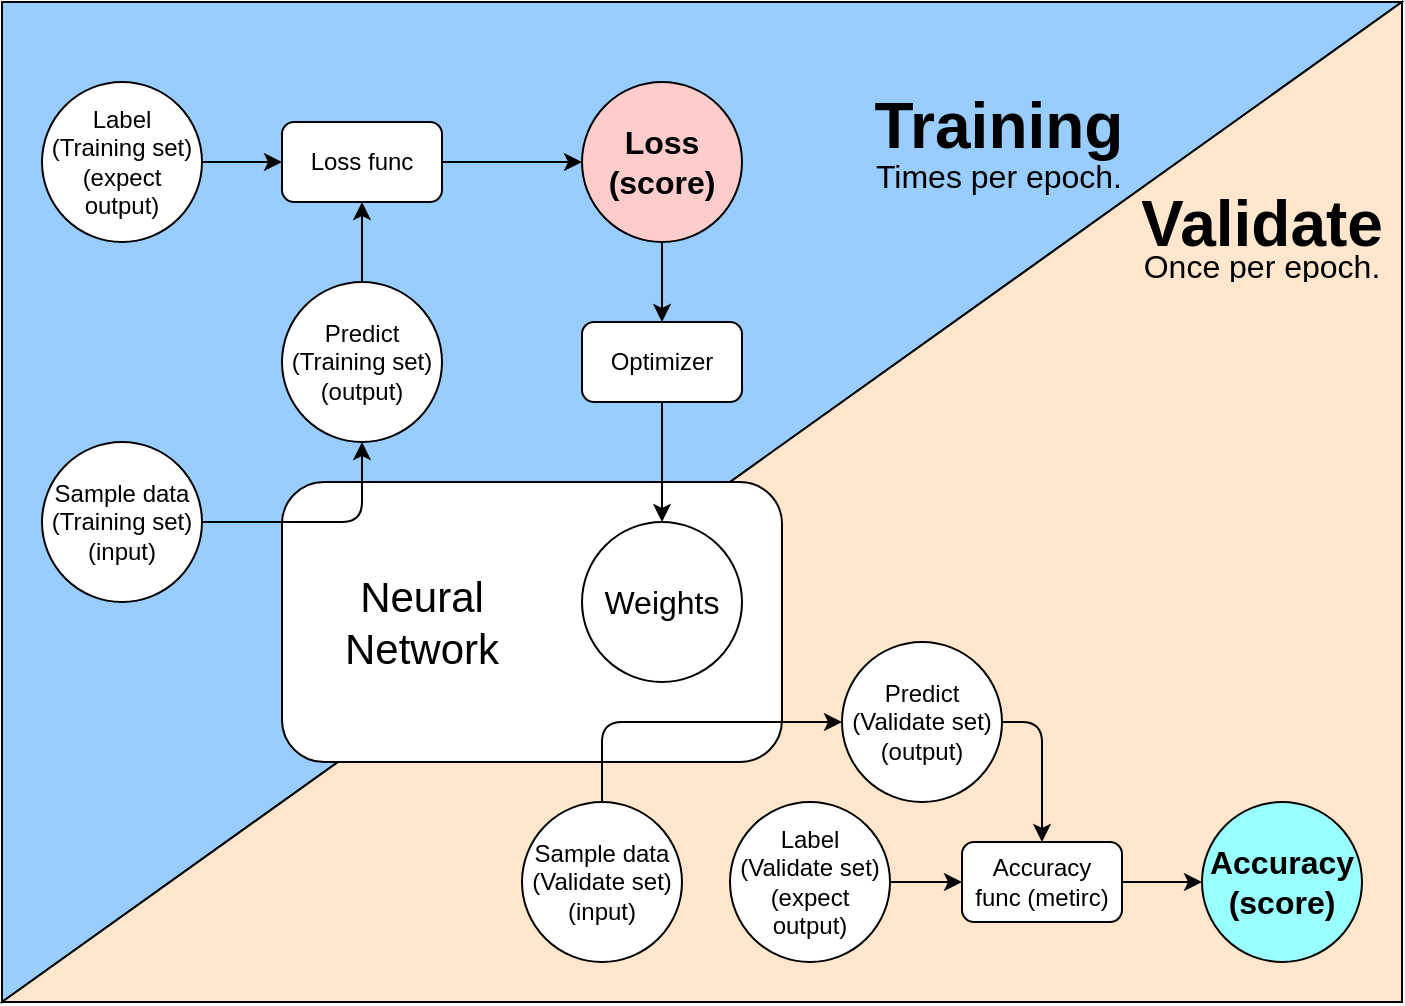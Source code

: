<mxfile version="12.2.4" pages="1"><diagram id="XeNHJYpJTVaFCBRhsZYl" name="Page-1"><mxGraphModel dx="1108" dy="401" grid="1" gridSize="10" guides="1" tooltips="1" connect="1" arrows="1" fold="1" page="1" pageScale="1" pageWidth="1169" pageHeight="827" math="0" shadow="0"><root><mxCell id="0"/><mxCell id="1" parent="0"/><mxCell id="T9JH5PNQMjvt5Tlnyy46-61" value="" style="shape=manualInput;whiteSpace=wrap;html=1;fillColor=#99CCFF;size=500;direction=west;" parent="1" vertex="1"><mxGeometry x="140" y="60" width="700" height="500" as="geometry"/></mxCell><mxCell id="T9JH5PNQMjvt5Tlnyy46-60" value="" style="shape=manualInput;whiteSpace=wrap;html=1;fillColor=#FFE6CC;size=500;" parent="1" vertex="1"><mxGeometry x="140" y="60" width="700" height="500" as="geometry"/></mxCell><mxCell id="T9JH5PNQMjvt5Tlnyy46-29" value="" style="rounded=1;whiteSpace=wrap;html=1;fillColor=#FFFFFF;" parent="1" vertex="1"><mxGeometry x="280" y="300" width="250" height="140" as="geometry"/></mxCell><mxCell id="T9JH5PNQMjvt5Tlnyy46-5" value="Sample data&lt;br&gt;(Training set)&lt;br&gt;(input)" style="ellipse;whiteSpace=wrap;html=1;aspect=fixed;" parent="1" vertex="1"><mxGeometry x="160" y="280" width="80" height="80" as="geometry"/></mxCell><mxCell id="T9JH5PNQMjvt5Tlnyy46-11" style="edgeStyle=none;rounded=0;orthogonalLoop=1;jettySize=auto;html=1;exitX=0.5;exitY=0;exitDx=0;exitDy=0;entryX=0.5;entryY=1;entryDx=0;entryDy=0;" parent="1" source="T9JH5PNQMjvt5Tlnyy46-6" target="T9JH5PNQMjvt5Tlnyy46-47" edge="1"><mxGeometry relative="1" as="geometry"/></mxCell><mxCell id="T9JH5PNQMjvt5Tlnyy46-6" value="Predict&lt;br&gt;(Training set)&lt;br&gt;(output)" style="ellipse;whiteSpace=wrap;html=1;aspect=fixed;" parent="1" vertex="1"><mxGeometry x="280" y="200" width="80" height="80" as="geometry"/></mxCell><mxCell id="T9JH5PNQMjvt5Tlnyy46-10" style="edgeStyle=none;rounded=0;orthogonalLoop=1;jettySize=auto;html=1;exitX=1;exitY=0.5;exitDx=0;exitDy=0;entryX=0;entryY=0.5;entryDx=0;entryDy=0;" parent="1" source="T9JH5PNQMjvt5Tlnyy46-47" target="T9JH5PNQMjvt5Tlnyy46-9" edge="1"><mxGeometry relative="1" as="geometry"/></mxCell><mxCell id="T9JH5PNQMjvt5Tlnyy46-7" value="Label&lt;br&gt;(Training set)&lt;br&gt;(expect output)" style="ellipse;whiteSpace=wrap;html=1;aspect=fixed;" parent="1" vertex="1"><mxGeometry x="160" y="100" width="80" height="80" as="geometry"/></mxCell><mxCell id="T9JH5PNQMjvt5Tlnyy46-9" value="Loss&lt;br style=&quot;font-size: 16px;&quot;&gt;(score)" style="ellipse;whiteSpace=wrap;html=1;aspect=fixed;fontSize=16;fillColor=#FFCCCC;fontStyle=1" parent="1" vertex="1"><mxGeometry x="430" y="100" width="80" height="80" as="geometry"/></mxCell><mxCell id="T9JH5PNQMjvt5Tlnyy46-12" value="Weights" style="ellipse;whiteSpace=wrap;html=1;aspect=fixed;fontSize=16;" parent="1" vertex="1"><mxGeometry x="430" y="320" width="80" height="80" as="geometry"/></mxCell><mxCell id="T9JH5PNQMjvt5Tlnyy46-25" style="edgeStyle=none;rounded=0;orthogonalLoop=1;jettySize=auto;html=1;exitX=0;exitY=0;exitDx=0;exitDy=0;" parent="1" source="T9JH5PNQMjvt5Tlnyy46-5" target="T9JH5PNQMjvt5Tlnyy46-5" edge="1"><mxGeometry relative="1" as="geometry"/></mxCell><mxCell id="T9JH5PNQMjvt5Tlnyy46-31" value="Neural&lt;br style=&quot;font-size: 21px;&quot;&gt;Network" style="text;html=1;strokeColor=none;fillColor=none;align=center;verticalAlign=middle;whiteSpace=wrap;rounded=0;fontSize=21;" parent="1" vertex="1"><mxGeometry x="330" y="360" width="40" height="20" as="geometry"/></mxCell><mxCell id="T9JH5PNQMjvt5Tlnyy46-32" value="" style="endArrow=classic;html=1;entryX=0.5;entryY=1;entryDx=0;entryDy=0;edgeStyle=orthogonalEdgeStyle;exitX=1;exitY=0.5;exitDx=0;exitDy=0;" parent="1" source="T9JH5PNQMjvt5Tlnyy46-5" target="T9JH5PNQMjvt5Tlnyy46-6" edge="1"><mxGeometry width="50" height="50" relative="1" as="geometry"><mxPoint x="280" y="360" as="sourcePoint"/><mxPoint x="170" y="430" as="targetPoint"/><Array as="points"><mxPoint x="320" y="320"/></Array></mxGeometry></mxCell><mxCell id="T9JH5PNQMjvt5Tlnyy46-33" value="Sample data&lt;br&gt;(Validate set)&lt;br&gt;(input)" style="ellipse;whiteSpace=wrap;html=1;aspect=fixed;" parent="1" vertex="1"><mxGeometry x="400" y="460" width="80" height="80" as="geometry"/></mxCell><mxCell id="T9JH5PNQMjvt5Tlnyy46-56" style="edgeStyle=orthogonalEdgeStyle;rounded=0;orthogonalLoop=1;jettySize=auto;html=1;exitX=1;exitY=0.5;exitDx=0;exitDy=0;entryX=0;entryY=0.5;entryDx=0;entryDy=0;" parent="1" source="T9JH5PNQMjvt5Tlnyy46-34" target="T9JH5PNQMjvt5Tlnyy46-55" edge="1"><mxGeometry relative="1" as="geometry"/></mxCell><mxCell id="T9JH5PNQMjvt5Tlnyy46-34" value="Label&lt;br&gt;(Validate set)&lt;br&gt;(expect output)" style="ellipse;whiteSpace=wrap;html=1;aspect=fixed;" parent="1" vertex="1"><mxGeometry x="504" y="460" width="80" height="80" as="geometry"/></mxCell><mxCell id="T9JH5PNQMjvt5Tlnyy46-35" value="" style="endArrow=classic;html=1;exitX=0.5;exitY=0;exitDx=0;exitDy=0;edgeStyle=orthogonalEdgeStyle;entryX=0;entryY=0.5;entryDx=0;entryDy=0;" parent="1" source="T9JH5PNQMjvt5Tlnyy46-33" target="T9JH5PNQMjvt5Tlnyy46-36" edge="1"><mxGeometry width="50" height="50" relative="1" as="geometry"><mxPoint x="200" y="630" as="sourcePoint"/><mxPoint x="320" y="450" as="targetPoint"/></mxGeometry></mxCell><mxCell id="T9JH5PNQMjvt5Tlnyy46-36" value="Predict&lt;br&gt;(Validate set)&lt;br&gt;(output)" style="ellipse;whiteSpace=wrap;html=1;aspect=fixed;" parent="1" vertex="1"><mxGeometry x="560" y="380" width="80" height="80" as="geometry"/></mxCell><mxCell id="T9JH5PNQMjvt5Tlnyy46-37" value="Accuracy&lt;br style=&quot;font-size: 16px;&quot;&gt;(score)" style="ellipse;whiteSpace=wrap;html=1;aspect=fixed;fontSize=16;fillColor=#99FFFF;fontStyle=1" parent="1" vertex="1"><mxGeometry x="740" y="460" width="80" height="80" as="geometry"/></mxCell><mxCell id="T9JH5PNQMjvt5Tlnyy46-47" value="Loss func" style="rounded=1;whiteSpace=wrap;html=1;fillColor=#FFFFFF;" parent="1" vertex="1"><mxGeometry x="280" y="120" width="80" height="40" as="geometry"/></mxCell><mxCell id="T9JH5PNQMjvt5Tlnyy46-48" style="edgeStyle=none;rounded=0;orthogonalLoop=1;jettySize=auto;html=1;exitX=1;exitY=0.5;exitDx=0;exitDy=0;entryX=0;entryY=0.5;entryDx=0;entryDy=0;" parent="1" source="T9JH5PNQMjvt5Tlnyy46-7" target="T9JH5PNQMjvt5Tlnyy46-47" edge="1"><mxGeometry relative="1" as="geometry"><mxPoint x="240" y="120.0" as="sourcePoint"/><mxPoint x="400.0" y="120.0" as="targetPoint"/></mxGeometry></mxCell><mxCell id="T9JH5PNQMjvt5Tlnyy46-50" style="edgeStyle=none;rounded=0;orthogonalLoop=1;jettySize=auto;html=1;exitX=0.5;exitY=1;exitDx=0;exitDy=0;" parent="1" source="T9JH5PNQMjvt5Tlnyy46-49" target="T9JH5PNQMjvt5Tlnyy46-12" edge="1"><mxGeometry relative="1" as="geometry"/></mxCell><mxCell id="T9JH5PNQMjvt5Tlnyy46-49" value="Optimizer" style="rounded=1;whiteSpace=wrap;html=1;fillColor=#FFFFFF;" parent="1" vertex="1"><mxGeometry x="430" y="220" width="80" height="40" as="geometry"/></mxCell><mxCell id="T9JH5PNQMjvt5Tlnyy46-54" value="" style="endArrow=classic;html=1;entryX=0.5;entryY=0;entryDx=0;entryDy=0;exitX=0.5;exitY=1;exitDx=0;exitDy=0;edgeStyle=orthogonalEdgeStyle;" parent="1" source="T9JH5PNQMjvt5Tlnyy46-9" target="T9JH5PNQMjvt5Tlnyy46-49" edge="1"><mxGeometry width="50" height="50" relative="1" as="geometry"><mxPoint x="160" y="610" as="sourcePoint"/><mxPoint x="560.0" y="199.714" as="targetPoint"/></mxGeometry></mxCell><mxCell id="T9JH5PNQMjvt5Tlnyy46-58" style="edgeStyle=orthogonalEdgeStyle;rounded=0;orthogonalLoop=1;jettySize=auto;html=1;exitX=1;exitY=0.5;exitDx=0;exitDy=0;entryX=0;entryY=0.5;entryDx=0;entryDy=0;" parent="1" source="T9JH5PNQMjvt5Tlnyy46-55" target="T9JH5PNQMjvt5Tlnyy46-37" edge="1"><mxGeometry relative="1" as="geometry"/></mxCell><mxCell id="T9JH5PNQMjvt5Tlnyy46-55" value="Accuracy&lt;br&gt;func (metirc)" style="rounded=1;whiteSpace=wrap;html=1;fillColor=#FFFFFF;" parent="1" vertex="1"><mxGeometry x="620" y="480" width="80" height="40" as="geometry"/></mxCell><mxCell id="T9JH5PNQMjvt5Tlnyy46-57" value="" style="endArrow=classic;html=1;exitX=1;exitY=0.5;exitDx=0;exitDy=0;entryX=0.5;entryY=0;entryDx=0;entryDy=0;edgeStyle=orthogonalEdgeStyle;" parent="1" source="T9JH5PNQMjvt5Tlnyy46-36" target="T9JH5PNQMjvt5Tlnyy46-55" edge="1"><mxGeometry width="50" height="50" relative="1" as="geometry"><mxPoint x="160" y="610" as="sourcePoint"/><mxPoint x="210" y="560" as="targetPoint"/></mxGeometry></mxCell><mxCell id="T9JH5PNQMjvt5Tlnyy46-67" value="&lt;h1 style=&quot;line-height: 10%&quot;&gt;Training&lt;/h1&gt;&lt;p style=&quot;line-height: 20%&quot;&gt;Times per epoch.&lt;/p&gt;" style="text;html=1;strokeColor=none;fillColor=none;spacing=5;spacingTop=-20;whiteSpace=wrap;overflow=hidden;rounded=0;fontSize=16;align=center;" parent="1" vertex="1"><mxGeometry x="560" y="110" width="157" height="50" as="geometry"/></mxCell><mxCell id="T9JH5PNQMjvt5Tlnyy46-68" value="&lt;h1 style=&quot;line-height: 0%&quot;&gt;Validate&lt;/h1&gt;&lt;p style=&quot;line-height: 0%&quot;&gt;Once per epoch.&lt;/p&gt;" style="text;html=1;strokeColor=none;fillColor=none;spacing=5;spacingTop=-20;whiteSpace=wrap;overflow=hidden;rounded=0;fontSize=16;align=center;" parent="1" vertex="1"><mxGeometry x="700" y="160" width="140" height="40" as="geometry"/></mxCell></root></mxGraphModel></diagram></mxfile>